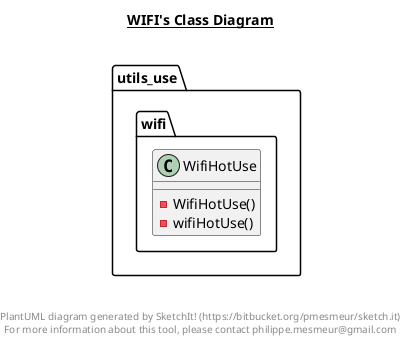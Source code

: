 @startuml

title __WIFI's Class Diagram__\n

  namespace utils_use.wifi {
    class utils_use.wifi.WifiHotUse {
        - WifiHotUse()
        - wifiHotUse()
    }
  }
  



right footer


PlantUML diagram generated by SketchIt! (https://bitbucket.org/pmesmeur/sketch.it)
For more information about this tool, please contact philippe.mesmeur@gmail.com
endfooter

@enduml
